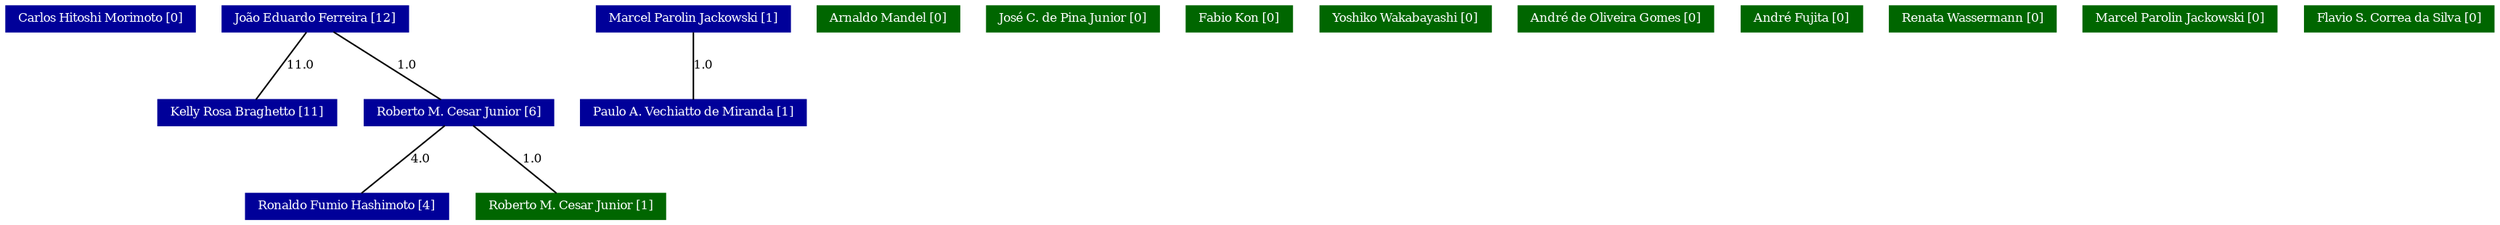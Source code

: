 strict graph grafo2 {
	graph [bb="0,0,1465,145",
		id=grafo2,
		overlap=False
	];
	node [fontsize=8,
		label="\N",
		shape=rectangle,
		style=filled
	];
	0	 [URL="http://lattes.cnpq.br/4575931307749163",
		color="#000099",
		fontcolor="#FFFFFF",
		height=0.23611,
		label="Carlos Hitoshi Morimoto [0]",
		pos="54.5,136.5",
		width=1.5139];
	1	 [URL="http://lattes.cnpq.br/0131770792108992",
		color="#000099",
		fontcolor="#FFFFFF",
		height=0.23611,
		label="João Eduardo Ferreira [12]",
		pos="179.5,136.5",
		width=1.4583];
	2	 [URL="http://lattes.cnpq.br/5416099300504556",
		color="#000099",
		fontcolor="#FFFFFF",
		height=0.23611,
		label="Kelly Rosa Braghetto [11]",
		pos="139.5,72.5",
		width=1.4167];
	1 -- 2	 [fontsize=8,
		label=11.0,
		lp="169.5,104.5",
		pos="174.6,127.9 166.92,116 152.15,93.102 144.44,81.165"];
	5	 [URL="http://lattes.cnpq.br/2240951178648368",
		color="#000099",
		fontcolor="#FFFFFF",
		height=0.23611,
		label="Roberto M. Cesar Junior [6]",
		pos="262.5,72.5",
		width=1.5];
	1 -- 5	 [fontsize=8,
		label=1.0,
		lp="231.5,104.5",
		pos="189.68,127.9 205.61,116 236.26,93.102 252.24,81.165"];
	6	 [URL="http://lattes.cnpq.br/9283304583756076",
		color="#000099",
		fontcolor="#FFFFFF",
		height=0.23611,
		label="Ronaldo Fumio Hashimoto [4]",
		pos="197.5,8.5",
		width=1.5833];
	5 -- 6	 [fontsize=8,
		label=4.0,
		lp="239.5,40.5",
		pos="254.53,63.898 242.05,51.998 218.05,29.102 205.54,17.165"];
	11	 [URL="http://lattes.cnpq.br/2240951178648368",
		color="#006600",
		fontcolor="#FFFFFF",
		height=0.23611,
		label="Roberto M. Cesar Junior [1]",
		pos="326.5,8.5",
		width=1.5];
	5 -- 11	 [fontsize=8,
		label=1.0,
		lp="302.5,40.5",
		pos="270.35,63.898 282.63,51.998 306.27,29.102 318.59,17.165"];
	3	 [URL="http://lattes.cnpq.br/0926213060635986",
		color="#000099",
		fontcolor="#FFFFFF",
		height=0.23611,
		label="Marcel Parolin Jackowski [1]",
		pos="399.5,136.5",
		width=1.5694];
	4	 [URL="http://lattes.cnpq.br/5251389003736909",
		color="#000099",
		fontcolor="#FFFFFF",
		height=0.23611,
		label="Paulo A. Vechiatto de Miranda [1]",
		pos="399.5,72.5",
		width=1.8056];
	3 -- 4	 [fontsize=8,
		label=1.0,
		lp="404.5,104.5",
		pos="399.5,127.9 399.5,116 399.5,93.102 399.5,81.165"];
	7	 [URL="http://lattes.cnpq.br/1047633546096022",
		color="#006600",
		fontcolor="#FFFFFF",
		height=0.23611,
		label="Arnaldo Mandel [0]",
		pos="514.5,136.5",
		width=1.125];
	8	 [URL="http://lattes.cnpq.br/7931486543023117",
		color="#006600",
		fontcolor="#FFFFFF",
		height=0.23611,
		label="José C. de Pina Junior [0]",
		pos="623.5,136.5",
		width=1.3889];
	9	 [URL="http://lattes.cnpq.br/2342739419247924",
		color="#006600",
		fontcolor="#FFFFFF",
		height=0.23611,
		label="Fabio Kon [0]",
		pos="722.5,136.5",
		width=0.86111];
	10	 [URL="http://lattes.cnpq.br/3174379270045864",
		color="#006600",
		fontcolor="#FFFFFF",
		height=0.23611,
		label="Yoshiko Wakabayashi [0]",
		pos="821.5,136.5",
		width=1.3889];
	12	 [URL="http://lattes.cnpq.br/9710931908673924",
		color="#006600",
		fontcolor="#FFFFFF",
		height=0.23611,
		label="André de Oliveira Gomes [0]",
		pos="946.5,136.5",
		width=1.5694];
	13	 [URL="http://lattes.cnpq.br/0247990329725342",
		color="#006600",
		fontcolor="#FFFFFF",
		height=0.23611,
		label="André Fujita [0]",
		pos="1056.5,136.5",
		width=0.97222];
	14	 [URL="http://lattes.cnpq.br/8548608291351316",
		color="#006600",
		fontcolor="#FFFFFF",
		height=0.23611,
		label="Renata Wassermann [0]",
		pos="1157.5,136.5",
		width=1.3194];
	15	 [URL="http://lattes.cnpq.br/0926213060635986",
		color="#006600",
		fontcolor="#FFFFFF",
		height=0.23611,
		label="Marcel Parolin Jackowski [0]",
		pos="1279.5,136.5",
		width=1.5694];
	16	 [URL="http://lattes.cnpq.br/8571722708574643",
		color="#006600",
		fontcolor="#FFFFFF",
		height=0.23611,
		label="Flavio S. Correa da Silva [0]",
		pos="1409.5,136.5",
		width=1.5417];
}
